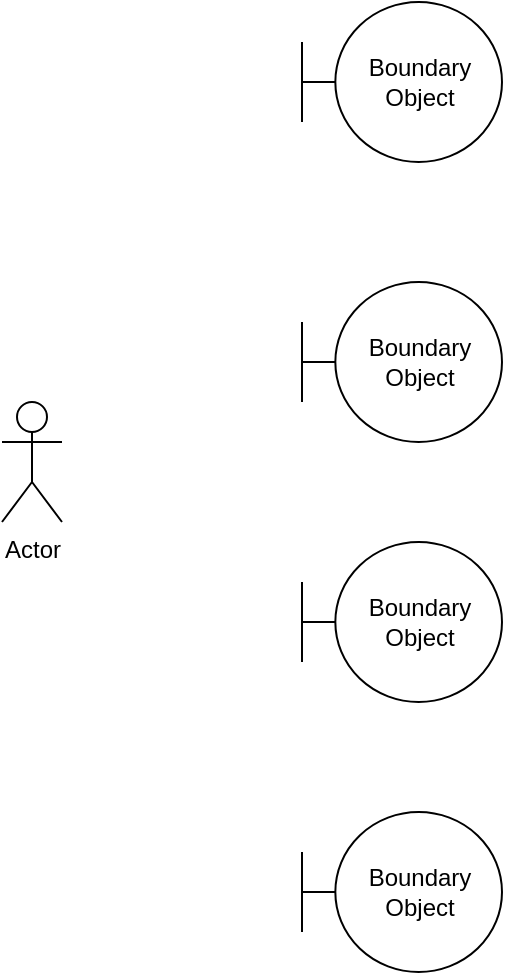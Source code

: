 <mxfile>
    <diagram name="Page-1" id="LbLjgvdDcqQ1I_yBgH5B">
        <mxGraphModel dx="683" dy="410" grid="1" gridSize="10" guides="1" tooltips="1" connect="1" arrows="1" fold="1" page="1" pageScale="1" pageWidth="827" pageHeight="1169" math="0" shadow="0">
            <root>
                <mxCell id="0"/>
                <mxCell id="1" parent="0"/>
                <mxCell id="g-5_mK_-a3eJAs1n7ar0-1" value="Actor" style="shape=umlActor;verticalLabelPosition=bottom;verticalAlign=top;html=1;outlineConnect=0;" parent="1" vertex="1">
                    <mxGeometry x="60" y="300" width="30" height="60" as="geometry"/>
                </mxCell>
                <mxCell id="g-5_mK_-a3eJAs1n7ar0-2" value="Boundary Object" style="shape=umlBoundary;whiteSpace=wrap;html=1;" parent="1" vertex="1">
                    <mxGeometry x="210" y="100" width="100" height="80" as="geometry"/>
                </mxCell>
                <mxCell id="g-5_mK_-a3eJAs1n7ar0-3" value="Boundary Object" style="shape=umlBoundary;whiteSpace=wrap;html=1;" parent="1" vertex="1">
                    <mxGeometry x="210" y="240" width="100" height="80" as="geometry"/>
                </mxCell>
                <mxCell id="g-5_mK_-a3eJAs1n7ar0-4" value="Boundary Object" style="shape=umlBoundary;whiteSpace=wrap;html=1;" parent="1" vertex="1">
                    <mxGeometry x="210" y="370" width="100" height="80" as="geometry"/>
                </mxCell>
                <mxCell id="2" value="Boundary Object" style="shape=umlBoundary;whiteSpace=wrap;html=1;" vertex="1" parent="1">
                    <mxGeometry x="210" y="505" width="100" height="80" as="geometry"/>
                </mxCell>
            </root>
        </mxGraphModel>
    </diagram>
</mxfile>